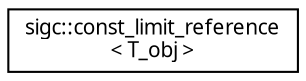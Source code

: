 digraph "Graphical Class Hierarchy"
{
  edge [fontname="Sans",fontsize="10",labelfontname="Sans",labelfontsize="10"];
  node [fontname="Sans",fontsize="10",shape=record];
  rankdir="LR";
  Node1 [label="sigc::const_limit_reference\l\< T_obj \>",height=0.2,width=0.4,color="black", fillcolor="white", style="filled",URL="$classsigc_1_1const__limit__reference.html"];
}
